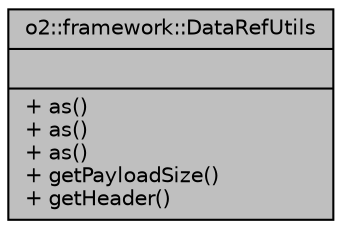 digraph "o2::framework::DataRefUtils"
{
 // INTERACTIVE_SVG=YES
  bgcolor="transparent";
  edge [fontname="Helvetica",fontsize="10",labelfontname="Helvetica",labelfontsize="10"];
  node [fontname="Helvetica",fontsize="10",shape=record];
  Node1 [label="{o2::framework::DataRefUtils\n||+ as()\l+ as()\l+ as()\l+ getPayloadSize()\l+ getHeader()\l}",height=0.2,width=0.4,color="black", fillcolor="grey75", style="filled" fontcolor="black"];
}
